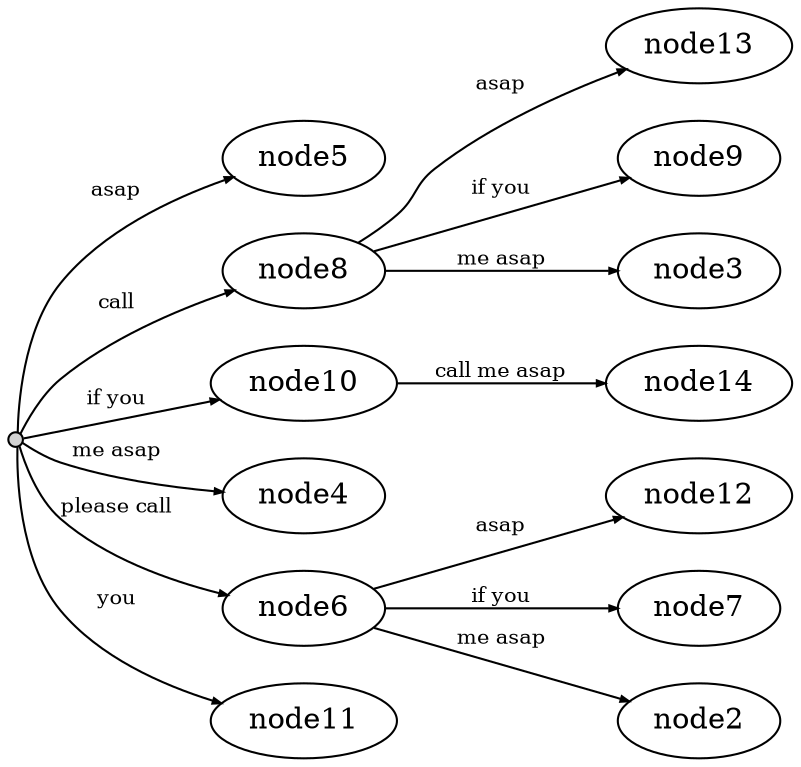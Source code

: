 digraph {
	rankdir = LR;
	edge [arrowsize=0.4,fontsize=10]
	node1 [label="",style=filled,fillcolor=lightgrey,shape=circle,width=.1,height=.1];
//------edges------
	node1 -> node5 [label="asap",weight=3]
	node1 -> node8 [label="call",weight=3]
	node8 -> node13 [label="asap",weight=3]
	node8 -> node9 [label="if you",weight=3]
	node8 -> node3 [label="me asap",weight=3]
	node1 -> node10 [label="if you",weight=3]
	node10 -> node14 [label="call me asap",weight=3]
	node1 -> node4 [label="me asap",weight=3]
	node1 -> node6 [label="please call",weight=3]
	node6 -> node12 [label="asap",weight=3]
	node6 -> node7 [label="if you",weight=3]
	node6 -> node2 [label="me asap",weight=3]
	node1 -> node11 [label="you",weight=3]
}
